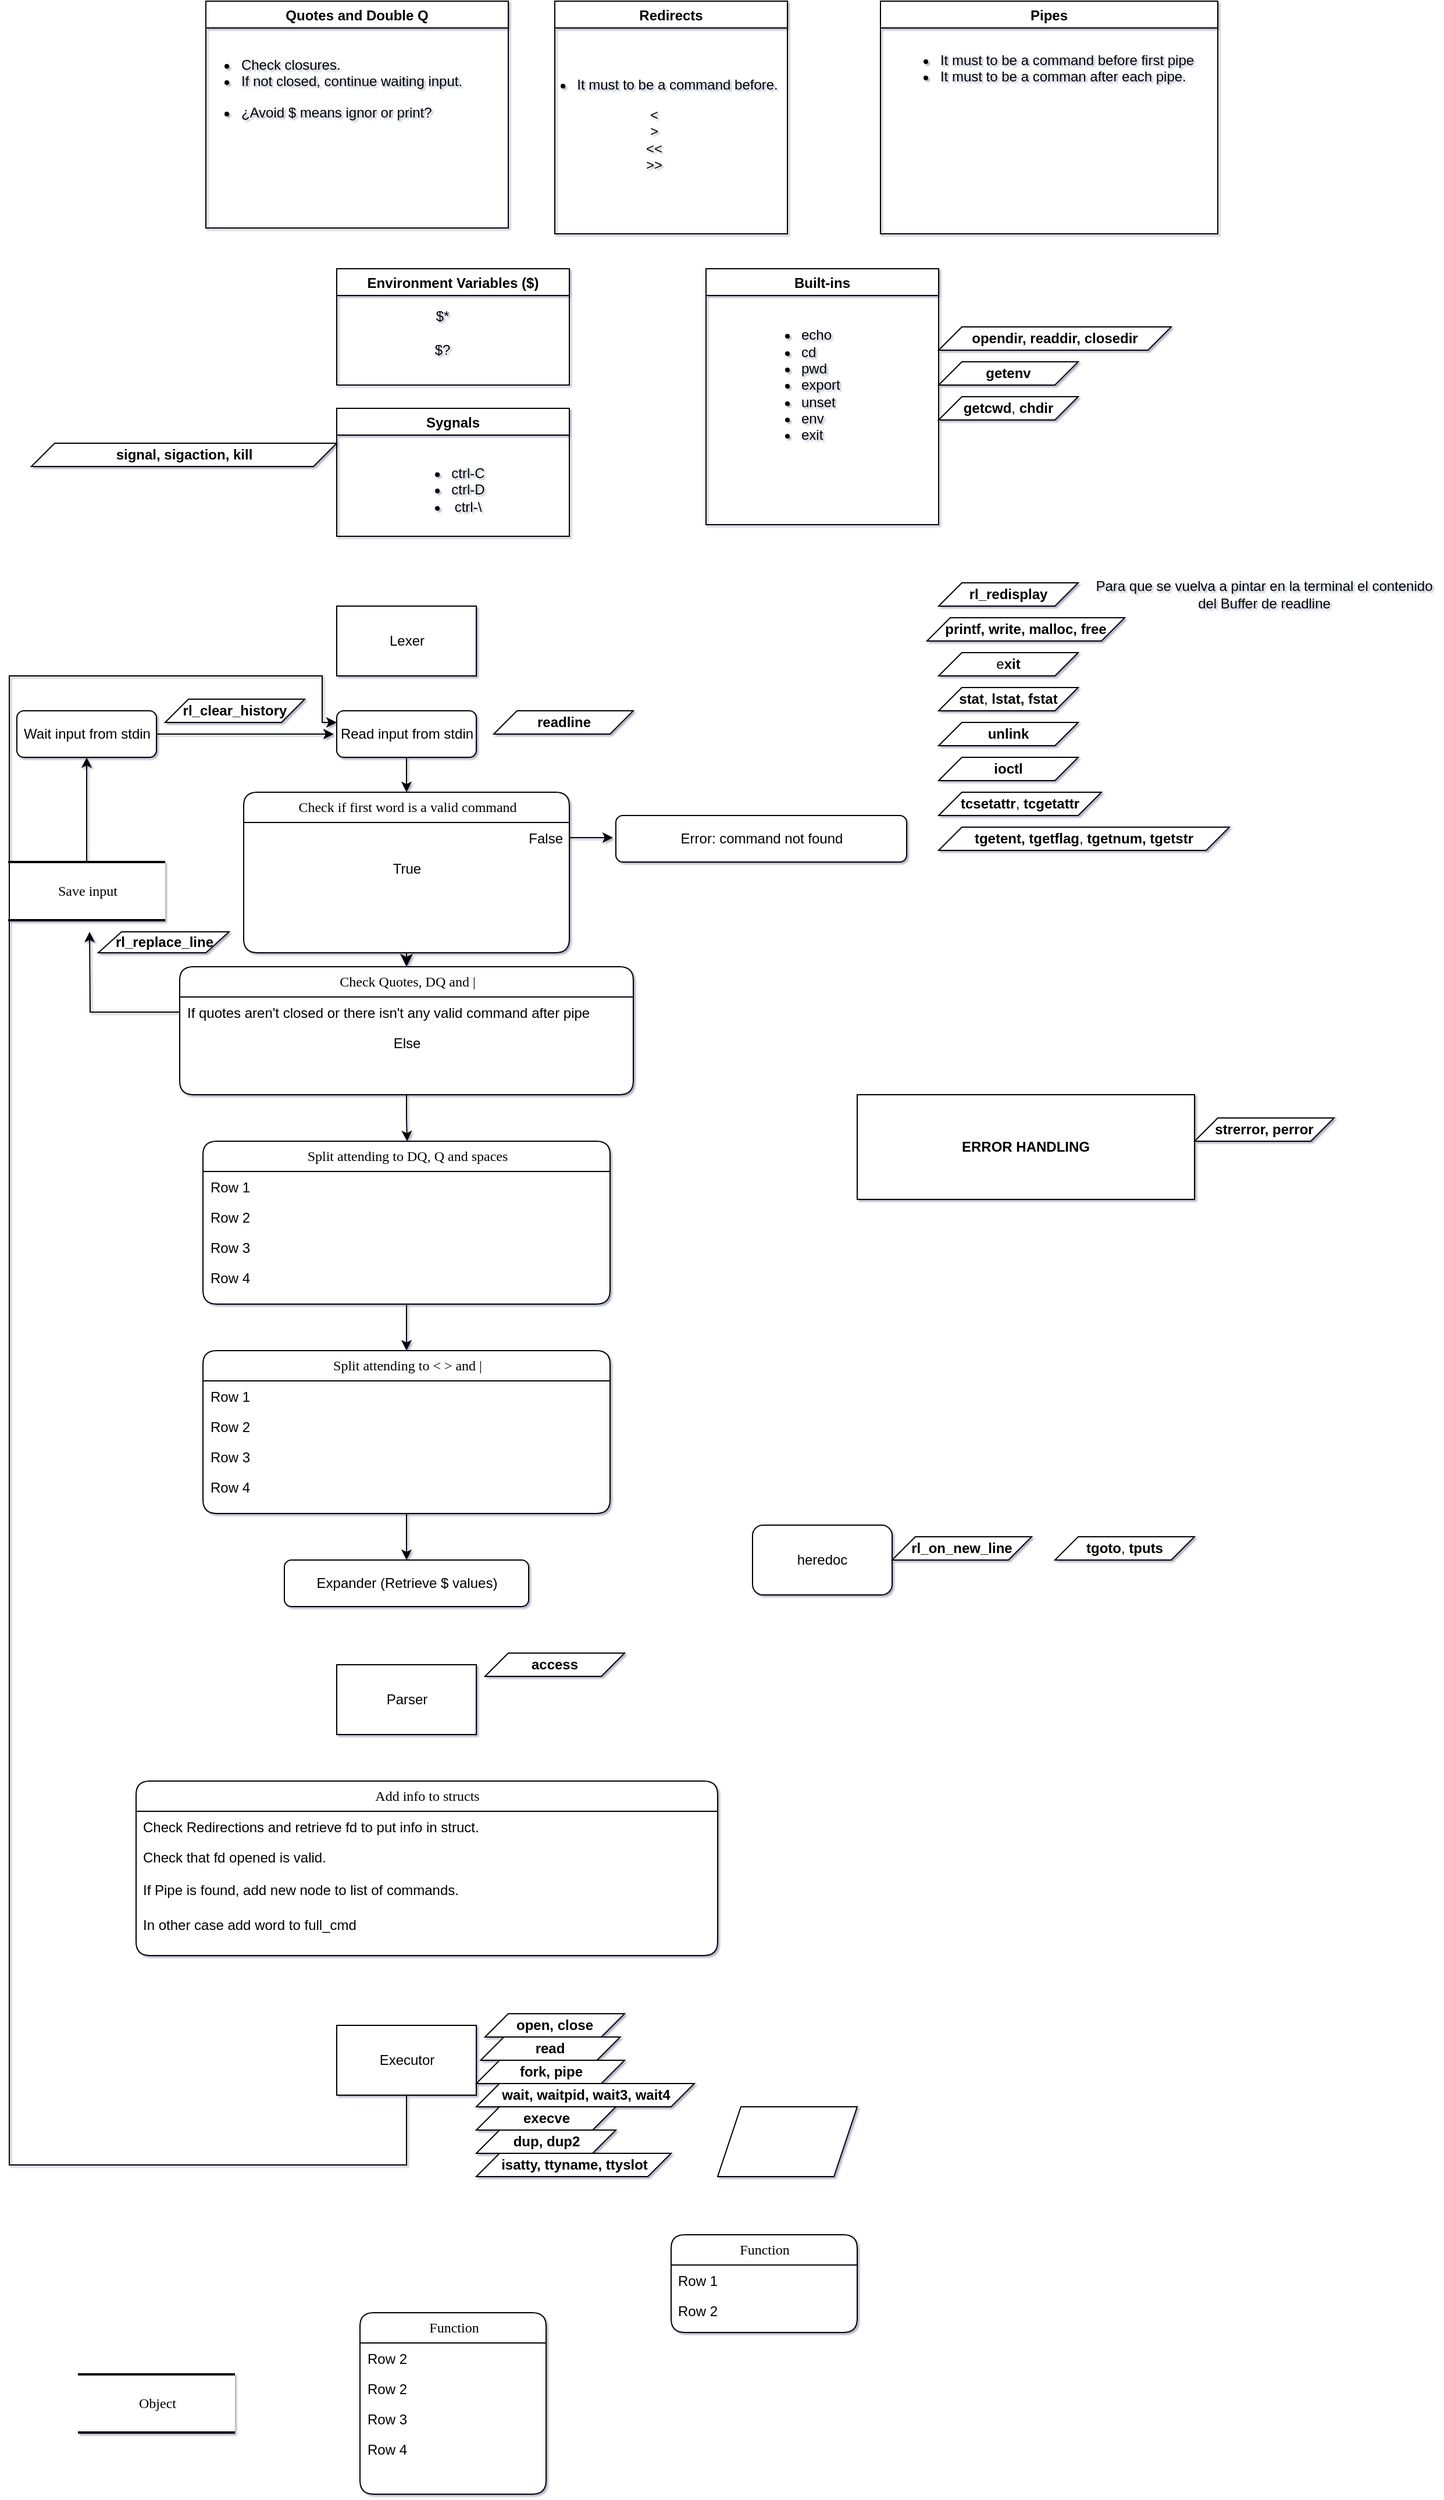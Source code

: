 <mxfile version="22.1.21" type="github">
  <diagram name="Page-1" id="5d7acffa-a066-3a61-03fe-96351882024d">
    <mxGraphModel dx="2150" dy="1416" grid="1" gridSize="10" guides="1" tooltips="1" connect="1" arrows="1" fold="1" page="1" pageScale="1" pageWidth="1100" pageHeight="850" background="none" math="0" shadow="1">
      <root>
        <mxCell id="0" />
        <mxCell id="1" parent="0" />
        <mxCell id="3XVryducqYzDSN-yYhmy-24" style="edgeStyle=orthogonalEdgeStyle;rounded=0;orthogonalLoop=1;jettySize=auto;html=1;labelBackgroundColor=none;fontColor=default;" parent="1" source="2debaab0fafb2da2-10" target="3XVryducqYzDSN-yYhmy-23" edge="1">
          <mxGeometry relative="1" as="geometry" />
        </mxCell>
        <mxCell id="2debaab0fafb2da2-10" value="Save input" style="html=1;rounded=0;shadow=0;comic=0;labelBackgroundColor=none;strokeWidth=2;fontFamily=Verdana;fontSize=12;align=center;shape=mxgraph.ios7ui.horLines;" parent="1" vertex="1">
          <mxGeometry x="-110" y="100" width="135" height="50" as="geometry" />
        </mxCell>
        <mxCell id="21ea969265ad0168-6" value="Check if first word is a valid command" style="swimlane;html=1;fontStyle=0;childLayout=stackLayout;horizontal=1;startSize=26;horizontalStack=0;resizeParent=1;resizeLast=0;collapsible=1;marginBottom=0;swimlaneFillColor=#ffffff;align=center;rounded=1;shadow=0;comic=0;labelBackgroundColor=none;strokeWidth=1;fontFamily=Verdana;fontSize=12;" parent="1" vertex="1">
          <mxGeometry x="92.5" y="40" width="280" height="138" as="geometry" />
        </mxCell>
        <mxCell id="3XVryducqYzDSN-yYhmy-17" style="edgeStyle=orthogonalEdgeStyle;rounded=0;orthogonalLoop=1;jettySize=auto;html=1;labelBackgroundColor=none;fontColor=default;" parent="21ea969265ad0168-6" source="21ea969265ad0168-7" edge="1">
          <mxGeometry relative="1" as="geometry">
            <mxPoint x="317.5" y="39" as="targetPoint" />
          </mxGeometry>
        </mxCell>
        <mxCell id="21ea969265ad0168-7" value="&lt;div align=&quot;right&quot;&gt;False&lt;/div&gt;" style="text;html=1;strokeColor=none;fillColor=none;spacingLeft=4;spacingRight=4;whiteSpace=wrap;overflow=hidden;rotatable=0;points=[[0,0.5],[1,0.5]];portConstraint=eastwest;align=right;labelBackgroundColor=none;" parent="21ea969265ad0168-6" vertex="1">
          <mxGeometry y="26" width="280" height="26" as="geometry" />
        </mxCell>
        <mxCell id="21ea969265ad0168-9" value="&lt;div align=&quot;center&quot;&gt;True&lt;/div&gt;" style="text;html=1;strokeColor=none;fillColor=none;spacingLeft=4;spacingRight=4;whiteSpace=wrap;overflow=hidden;rotatable=0;points=[[0,0.5],[1,0.5]];portConstraint=eastwest;align=center;labelBackgroundColor=none;" parent="21ea969265ad0168-6" vertex="1">
          <mxGeometry y="52" width="280" height="26" as="geometry" />
        </mxCell>
        <mxCell id="21ea969265ad0168-10" value="Function" style="swimlane;html=1;fontStyle=0;childLayout=stackLayout;horizontal=1;startSize=26;horizontalStack=0;resizeParent=1;resizeLast=0;collapsible=1;marginBottom=0;swimlaneFillColor=#ffffff;align=center;rounded=1;shadow=0;comic=0;labelBackgroundColor=none;strokeWidth=1;fontFamily=Verdana;fontSize=12;" parent="1" vertex="1">
          <mxGeometry x="192.5" y="1347" width="160" height="156" as="geometry" />
        </mxCell>
        <mxCell id="21ea969265ad0168-12" value="Row 2" style="text;html=1;strokeColor=none;fillColor=none;spacingLeft=4;spacingRight=4;whiteSpace=wrap;overflow=hidden;rotatable=0;points=[[0,0.5],[1,0.5]];portConstraint=eastwest;labelBackgroundColor=none;" parent="21ea969265ad0168-10" vertex="1">
          <mxGeometry y="26" width="160" height="26" as="geometry" />
        </mxCell>
        <mxCell id="21ea969265ad0168-8" value="Row 2" style="text;html=1;strokeColor=none;fillColor=none;spacingLeft=4;spacingRight=4;whiteSpace=wrap;overflow=hidden;rotatable=0;points=[[0,0.5],[1,0.5]];portConstraint=eastwest;labelBackgroundColor=none;" parent="21ea969265ad0168-10" vertex="1">
          <mxGeometry y="52" width="160" height="26" as="geometry" />
        </mxCell>
        <mxCell id="21ea969265ad0168-52" value="Row 3" style="text;html=1;strokeColor=none;fillColor=none;spacingLeft=4;spacingRight=4;whiteSpace=wrap;overflow=hidden;rotatable=0;points=[[0,0.5],[1,0.5]];portConstraint=eastwest;labelBackgroundColor=none;" parent="21ea969265ad0168-10" vertex="1">
          <mxGeometry y="78" width="160" height="26" as="geometry" />
        </mxCell>
        <mxCell id="21ea969265ad0168-13" value="Row 4" style="text;html=1;strokeColor=none;fillColor=none;spacingLeft=4;spacingRight=4;whiteSpace=wrap;overflow=hidden;rotatable=0;points=[[0,0.5],[1,0.5]];portConstraint=eastwest;labelBackgroundColor=none;" parent="21ea969265ad0168-10" vertex="1">
          <mxGeometry y="104" width="160" height="26" as="geometry" />
        </mxCell>
        <mxCell id="3XVryducqYzDSN-yYhmy-29" style="edgeStyle=orthogonalEdgeStyle;rounded=0;orthogonalLoop=1;jettySize=auto;html=1;exitX=0.5;exitY=1;exitDx=0;exitDy=0;labelBackgroundColor=none;fontColor=default;" parent="1" source="21ea969265ad0168-14" edge="1">
          <mxGeometry relative="1" as="geometry">
            <mxPoint x="233" y="340" as="targetPoint" />
            <Array as="points">
              <mxPoint x="233" y="320" />
              <mxPoint x="233" y="320" />
            </Array>
          </mxGeometry>
        </mxCell>
        <mxCell id="21ea969265ad0168-14" value="Check Quotes, DQ and |" style="swimlane;html=1;fontStyle=0;childLayout=stackLayout;horizontal=1;startSize=26;horizontalStack=0;resizeParent=1;resizeLast=0;collapsible=1;marginBottom=0;swimlaneFillColor=#ffffff;align=center;rounded=1;shadow=0;comic=0;labelBackgroundColor=none;strokeWidth=1;fontFamily=Verdana;fontSize=12;" parent="1" vertex="1">
          <mxGeometry x="37.5" y="190" width="390" height="110" as="geometry" />
        </mxCell>
        <mxCell id="21ea969265ad0168-15" value="If quotes aren&#39;t closed or there isn&#39;t any valid command after pipe" style="text;html=1;strokeColor=none;fillColor=none;spacingLeft=4;spacingRight=4;whiteSpace=wrap;overflow=hidden;rotatable=0;points=[[0,0.5],[1,0.5]];portConstraint=eastwest;labelBackgroundColor=none;" parent="21ea969265ad0168-14" vertex="1">
          <mxGeometry y="26" width="390" height="26" as="geometry" />
        </mxCell>
        <mxCell id="21ea969265ad0168-17" value="Else" style="text;html=1;strokeColor=none;fillColor=none;spacingLeft=4;spacingRight=4;whiteSpace=wrap;overflow=hidden;rotatable=0;points=[[0,0.5],[1,0.5]];portConstraint=eastwest;align=center;labelBackgroundColor=none;" parent="21ea969265ad0168-14" vertex="1">
          <mxGeometry y="52" width="390" height="26" as="geometry" />
        </mxCell>
        <mxCell id="aaiDAb_gaF5hAQlq2L2B-3" style="edgeStyle=orthogonalEdgeStyle;rounded=0;orthogonalLoop=1;jettySize=auto;html=1;exitX=0.5;exitY=1;exitDx=0;exitDy=0;entryX=0.5;entryY=0;entryDx=0;entryDy=0;labelBackgroundColor=none;fontColor=default;" parent="1" source="21ea969265ad0168-18" target="3XVryducqYzDSN-yYhmy-39" edge="1">
          <mxGeometry relative="1" as="geometry" />
        </mxCell>
        <mxCell id="21ea969265ad0168-18" value="Split attending to &amp;lt; &amp;gt; and |" style="swimlane;html=1;fontStyle=0;childLayout=stackLayout;horizontal=1;startSize=26;horizontalStack=0;resizeParent=1;resizeLast=0;collapsible=1;marginBottom=0;swimlaneFillColor=#ffffff;align=center;rounded=1;shadow=0;comic=0;labelBackgroundColor=none;strokeWidth=1;fontFamily=Verdana;fontSize=12;" parent="1" vertex="1">
          <mxGeometry x="57.5" y="520" width="350" height="140" as="geometry" />
        </mxCell>
        <mxCell id="21ea969265ad0168-19" value="Row 1" style="text;html=1;strokeColor=none;fillColor=none;spacingLeft=4;spacingRight=4;whiteSpace=wrap;overflow=hidden;rotatable=0;points=[[0,0.5],[1,0.5]];portConstraint=eastwest;labelBackgroundColor=none;" parent="21ea969265ad0168-18" vertex="1">
          <mxGeometry y="26" width="350" height="26" as="geometry" />
        </mxCell>
        <mxCell id="21ea969265ad0168-20" value="Row 2" style="text;html=1;strokeColor=none;fillColor=none;spacingLeft=4;spacingRight=4;whiteSpace=wrap;overflow=hidden;rotatable=0;points=[[0,0.5],[1,0.5]];portConstraint=eastwest;labelBackgroundColor=none;" parent="21ea969265ad0168-18" vertex="1">
          <mxGeometry y="52" width="350" height="26" as="geometry" />
        </mxCell>
        <mxCell id="21ea969265ad0168-51" value="Row 3" style="text;html=1;strokeColor=none;fillColor=none;spacingLeft=4;spacingRight=4;whiteSpace=wrap;overflow=hidden;rotatable=0;points=[[0,0.5],[1,0.5]];portConstraint=eastwest;labelBackgroundColor=none;" parent="21ea969265ad0168-18" vertex="1">
          <mxGeometry y="78" width="350" height="26" as="geometry" />
        </mxCell>
        <mxCell id="21ea969265ad0168-21" value="Row 4" style="text;html=1;strokeColor=none;fillColor=none;spacingLeft=4;spacingRight=4;whiteSpace=wrap;overflow=hidden;rotatable=0;points=[[0,0.5],[1,0.5]];portConstraint=eastwest;labelBackgroundColor=none;" parent="21ea969265ad0168-18" vertex="1">
          <mxGeometry y="104" width="350" height="26" as="geometry" />
        </mxCell>
        <mxCell id="21ea969265ad0168-22" value="Function" style="swimlane;html=1;fontStyle=0;childLayout=stackLayout;horizontal=1;startSize=26;horizontalStack=0;resizeParent=1;resizeLast=0;collapsible=1;marginBottom=0;swimlaneFillColor=#ffffff;align=center;rounded=1;shadow=0;comic=0;labelBackgroundColor=none;strokeWidth=1;fontFamily=Verdana;fontSize=12;" parent="1" vertex="1">
          <mxGeometry x="460" y="1280" width="160" height="84" as="geometry" />
        </mxCell>
        <mxCell id="21ea969265ad0168-23" value="Row 1" style="text;html=1;strokeColor=none;fillColor=none;spacingLeft=4;spacingRight=4;whiteSpace=wrap;overflow=hidden;rotatable=0;points=[[0,0.5],[1,0.5]];portConstraint=eastwest;labelBackgroundColor=none;" parent="21ea969265ad0168-22" vertex="1">
          <mxGeometry y="26" width="160" height="26" as="geometry" />
        </mxCell>
        <mxCell id="21ea969265ad0168-24" value="Row 2" style="text;html=1;strokeColor=none;fillColor=none;spacingLeft=4;spacingRight=4;whiteSpace=wrap;overflow=hidden;rotatable=0;points=[[0,0.5],[1,0.5]];portConstraint=eastwest;labelBackgroundColor=none;" parent="21ea969265ad0168-22" vertex="1">
          <mxGeometry y="52" width="160" height="26" as="geometry" />
        </mxCell>
        <mxCell id="21ea969265ad0168-26" value="Add info to structs" style="swimlane;html=1;fontStyle=0;childLayout=stackLayout;horizontal=1;startSize=26;horizontalStack=0;resizeParent=1;resizeLast=0;collapsible=1;marginBottom=0;swimlaneFillColor=#ffffff;align=center;rounded=1;shadow=0;comic=0;labelBackgroundColor=none;strokeWidth=1;fontFamily=Verdana;fontSize=12;" parent="1" vertex="1">
          <mxGeometry y="890" width="500" height="150" as="geometry" />
        </mxCell>
        <mxCell id="21ea969265ad0168-27" value="Check Redirections and retrieve fd to put info in struct." style="text;html=1;strokeColor=none;fillColor=none;spacingLeft=4;spacingRight=4;whiteSpace=wrap;overflow=hidden;rotatable=0;points=[[0,0.5],[1,0.5]];portConstraint=eastwest;labelBackgroundColor=none;" parent="21ea969265ad0168-26" vertex="1">
          <mxGeometry y="26" width="500" height="26" as="geometry" />
        </mxCell>
        <mxCell id="21ea969265ad0168-28" value="Check that fd opened is valid." style="text;html=1;strokeColor=none;fillColor=none;spacingLeft=4;spacingRight=4;whiteSpace=wrap;overflow=hidden;rotatable=0;points=[[0,0.5],[1,0.5]];portConstraint=eastwest;labelBackgroundColor=none;" parent="21ea969265ad0168-26" vertex="1">
          <mxGeometry y="52" width="500" height="28" as="geometry" />
        </mxCell>
        <mxCell id="21ea969265ad0168-29" value="If Pipe is found, add new node to list of commands." style="text;html=1;strokeColor=none;fillColor=none;spacingLeft=4;spacingRight=4;whiteSpace=wrap;overflow=hidden;rotatable=0;points=[[0,0.5],[1,0.5]];portConstraint=eastwest;labelBackgroundColor=none;" parent="21ea969265ad0168-26" vertex="1">
          <mxGeometry y="80" width="500" height="30" as="geometry" />
        </mxCell>
        <mxCell id="21ea969265ad0168-11" value="In other case add word to full_cmd" style="text;html=1;strokeColor=none;fillColor=none;spacingLeft=4;spacingRight=4;whiteSpace=wrap;overflow=hidden;rotatable=0;points=[[0,0.5],[1,0.5]];portConstraint=eastwest;labelBackgroundColor=none;" parent="21ea969265ad0168-26" vertex="1">
          <mxGeometry y="110" width="500" height="26" as="geometry" />
        </mxCell>
        <mxCell id="21ea969265ad0168-30" value="Object" style="html=1;rounded=0;shadow=0;comic=0;labelBackgroundColor=none;strokeWidth=2;fontFamily=Verdana;fontSize=12;align=center;shape=mxgraph.ios7ui.horLines;" parent="1" vertex="1">
          <mxGeometry x="-50" y="1400" width="135" height="50" as="geometry" />
        </mxCell>
        <mxCell id="21ea969265ad0168-36" style="edgeStyle=orthogonalEdgeStyle;html=1;labelBackgroundColor=none;startFill=0;startSize=8;endFill=1;endSize=8;fontFamily=Verdana;fontSize=12;fontColor=default;" parent="1" source="21ea969265ad0168-6" target="21ea969265ad0168-14" edge="1">
          <mxGeometry relative="1" as="geometry" />
        </mxCell>
        <mxCell id="3XVryducqYzDSN-yYhmy-1" value="Quotes and Double Q" style="swimlane;labelBackgroundColor=none;" parent="1" vertex="1">
          <mxGeometry x="60" y="-640" width="260" height="195" as="geometry">
            <mxRectangle x="60" y="-520" width="160" height="30" as="alternateBounds" />
          </mxGeometry>
        </mxCell>
        <mxCell id="3XVryducqYzDSN-yYhmy-7" value="&lt;ul style=&quot;&quot;&gt;&lt;li&gt;&lt;div align=&quot;left&quot;&gt;Check closures.&lt;/div&gt;&lt;/li&gt;&lt;li&gt;If not closed, continue waiting input.&lt;br&gt;&lt;/li&gt;&lt;/ul&gt;&lt;div align=&quot;left&quot;&gt;&lt;ul&gt;&lt;li&gt;¿Avoid $ means ignor or print?&lt;/li&gt;&lt;/ul&gt;&lt;/div&gt;" style="text;html=1;align=center;verticalAlign=middle;resizable=0;points=[];autosize=1;strokeColor=none;fillColor=none;labelBackgroundColor=none;" parent="3XVryducqYzDSN-yYhmy-1" vertex="1">
          <mxGeometry x="-20" y="30" width="250" height="90" as="geometry" />
        </mxCell>
        <mxCell id="3XVryducqYzDSN-yYhmy-2" value="Redirects" style="swimlane;labelBackgroundColor=none;" parent="1" vertex="1">
          <mxGeometry x="360" y="-640" width="200" height="200" as="geometry" />
        </mxCell>
        <mxCell id="3XVryducqYzDSN-yYhmy-10" value="&lt;ul&gt;&lt;li&gt;It must to be a command before.&lt;/li&gt;&lt;/ul&gt;&lt;div&gt;&amp;lt;&lt;/div&gt;&lt;div&gt;&amp;gt;&lt;/div&gt;&lt;div&gt;&amp;lt;&amp;lt;&lt;/div&gt;&lt;div&gt;&amp;gt;&amp;gt;&lt;br&gt;&lt;/div&gt;" style="text;html=1;align=center;verticalAlign=middle;resizable=0;points=[];autosize=1;strokeColor=none;fillColor=none;labelBackgroundColor=none;" parent="3XVryducqYzDSN-yYhmy-2" vertex="1">
          <mxGeometry x="-30" y="45" width="230" height="110" as="geometry" />
        </mxCell>
        <mxCell id="3XVryducqYzDSN-yYhmy-3" value="Built-ins" style="swimlane;labelBackgroundColor=none;" parent="1" vertex="1">
          <mxGeometry x="490" y="-410" width="200" height="220" as="geometry" />
        </mxCell>
        <mxCell id="3XVryducqYzDSN-yYhmy-27" value="&lt;div align=&quot;left&quot;&gt;&lt;ul&gt;&lt;li&gt;echo&lt;/li&gt;&lt;li&gt;cd&lt;/li&gt;&lt;li&gt;pwd&lt;/li&gt;&lt;li&gt;&lt;div&gt;export&lt;/div&gt;&lt;/li&gt;&lt;li&gt;unset&lt;/li&gt;&lt;li&gt;env&lt;/li&gt;&lt;li&gt;exit&lt;br&gt;&lt;/li&gt;&lt;/ul&gt;&lt;/div&gt;" style="text;html=1;align=left;verticalAlign=middle;resizable=0;points=[];autosize=1;strokeColor=none;fillColor=none;labelBackgroundColor=none;" parent="3XVryducqYzDSN-yYhmy-3" vertex="1">
          <mxGeometry x="40" y="30" width="100" height="140" as="geometry" />
        </mxCell>
        <mxCell id="3XVryducqYzDSN-yYhmy-4" value="Environment Variables ($)" style="swimlane;labelBackgroundColor=none;" parent="1" vertex="1">
          <mxGeometry x="172.5" y="-410" width="200" height="100" as="geometry" />
        </mxCell>
        <mxCell id="3XVryducqYzDSN-yYhmy-28" value="&lt;div&gt;$*&lt;/div&gt;&lt;div&gt;&lt;br&gt;&lt;/div&gt;&lt;div&gt;$?&lt;br&gt;&lt;/div&gt;" style="text;html=1;align=center;verticalAlign=middle;resizable=0;points=[];autosize=1;strokeColor=none;fillColor=none;labelBackgroundColor=none;" parent="3XVryducqYzDSN-yYhmy-4" vertex="1">
          <mxGeometry x="70" y="25" width="40" height="60" as="geometry" />
        </mxCell>
        <mxCell id="3XVryducqYzDSN-yYhmy-5" value="Sygnals" style="swimlane;labelBackgroundColor=none;" parent="1" vertex="1">
          <mxGeometry x="172.5" y="-290" width="200" height="110" as="geometry" />
        </mxCell>
        <mxCell id="3XVryducqYzDSN-yYhmy-26" value="&lt;ul&gt;&lt;li&gt;ctrl-C&lt;/li&gt;&lt;li&gt;ctrl-D&lt;/li&gt;&lt;li&gt;ctrl-\&lt;/li&gt;&lt;/ul&gt;" style="text;html=1;align=center;verticalAlign=middle;resizable=0;points=[];autosize=1;strokeColor=none;fillColor=none;labelBackgroundColor=none;" parent="3XVryducqYzDSN-yYhmy-5" vertex="1">
          <mxGeometry x="47.5" y="30" width="90" height="80" as="geometry" />
        </mxCell>
        <mxCell id="3XVryducqYzDSN-yYhmy-6" value="Pipes" style="swimlane;labelBackgroundColor=none;" parent="1" vertex="1">
          <mxGeometry x="640" y="-640" width="290" height="200" as="geometry" />
        </mxCell>
        <mxCell id="3XVryducqYzDSN-yYhmy-12" value="&lt;ul&gt;&lt;li&gt;It must to be a command before first pipe&lt;br&gt;&lt;/li&gt;&lt;li&gt;&lt;div align=&quot;left&quot;&gt;It must to be a comman after each pipe.&lt;br&gt;&lt;/div&gt;&lt;div align=&quot;left&quot;&gt;&lt;br&gt;&lt;/div&gt;&lt;/li&gt;&lt;/ul&gt;" style="text;html=1;align=center;verticalAlign=middle;resizable=0;points=[];autosize=1;strokeColor=none;fillColor=none;labelBackgroundColor=none;" parent="3XVryducqYzDSN-yYhmy-6" vertex="1">
          <mxGeometry y="25" width="280" height="80" as="geometry" />
        </mxCell>
        <mxCell id="3XVryducqYzDSN-yYhmy-14" value="Lexer" style="rounded=0;whiteSpace=wrap;html=1;labelBackgroundColor=none;" parent="1" vertex="1">
          <mxGeometry x="172.5" y="-120" width="120" height="60" as="geometry" />
        </mxCell>
        <mxCell id="3XVryducqYzDSN-yYhmy-16" style="edgeStyle=orthogonalEdgeStyle;rounded=0;orthogonalLoop=1;jettySize=auto;html=1;labelBackgroundColor=none;fontColor=default;" parent="1" source="3XVryducqYzDSN-yYhmy-15" edge="1">
          <mxGeometry relative="1" as="geometry">
            <mxPoint x="232.5" y="40" as="targetPoint" />
          </mxGeometry>
        </mxCell>
        <mxCell id="3XVryducqYzDSN-yYhmy-15" value="Read input from stdin" style="rounded=1;whiteSpace=wrap;html=1;labelBackgroundColor=none;" parent="1" vertex="1">
          <mxGeometry x="172.5" y="-30" width="120" height="40" as="geometry" />
        </mxCell>
        <mxCell id="3XVryducqYzDSN-yYhmy-18" value="Error: command not found" style="rounded=1;whiteSpace=wrap;html=1;labelBackgroundColor=none;" parent="1" vertex="1">
          <mxGeometry x="412.5" y="60" width="250" height="40" as="geometry" />
        </mxCell>
        <mxCell id="3XVryducqYzDSN-yYhmy-19" style="edgeStyle=orthogonalEdgeStyle;rounded=0;orthogonalLoop=1;jettySize=auto;html=1;labelBackgroundColor=none;fontColor=default;" parent="1" source="21ea969265ad0168-15" edge="1">
          <mxGeometry relative="1" as="geometry">
            <mxPoint x="-40" y="160" as="targetPoint" />
          </mxGeometry>
        </mxCell>
        <mxCell id="3XVryducqYzDSN-yYhmy-25" style="edgeStyle=orthogonalEdgeStyle;rounded=0;orthogonalLoop=1;jettySize=auto;html=1;labelBackgroundColor=none;fontColor=default;" parent="1" source="3XVryducqYzDSN-yYhmy-23" edge="1">
          <mxGeometry relative="1" as="geometry">
            <mxPoint x="170" y="-10" as="targetPoint" />
          </mxGeometry>
        </mxCell>
        <mxCell id="3XVryducqYzDSN-yYhmy-23" value="Wait input from stdin" style="rounded=1;whiteSpace=wrap;html=1;labelBackgroundColor=none;" parent="1" vertex="1">
          <mxGeometry x="-102.5" y="-30" width="120" height="40" as="geometry" />
        </mxCell>
        <mxCell id="aaiDAb_gaF5hAQlq2L2B-2" style="edgeStyle=orthogonalEdgeStyle;rounded=0;orthogonalLoop=1;jettySize=auto;html=1;exitX=0.5;exitY=1;exitDx=0;exitDy=0;entryX=0.5;entryY=0;entryDx=0;entryDy=0;labelBackgroundColor=none;fontColor=default;" parent="1" source="3XVryducqYzDSN-yYhmy-30" target="21ea969265ad0168-18" edge="1">
          <mxGeometry relative="1" as="geometry" />
        </mxCell>
        <mxCell id="3XVryducqYzDSN-yYhmy-30" value="&lt;div&gt;Split attending to DQ, Q and spaces&lt;br&gt;&lt;/div&gt;" style="swimlane;html=1;fontStyle=0;childLayout=stackLayout;horizontal=1;startSize=26;horizontalStack=0;resizeParent=1;resizeLast=0;collapsible=1;marginBottom=0;swimlaneFillColor=#ffffff;align=center;rounded=1;shadow=0;comic=0;labelBackgroundColor=none;strokeWidth=1;fontFamily=Verdana;fontSize=12;" parent="1" vertex="1">
          <mxGeometry x="57.5" y="340" width="350" height="140" as="geometry" />
        </mxCell>
        <mxCell id="3XVryducqYzDSN-yYhmy-31" value="Row 1" style="text;html=1;strokeColor=none;fillColor=none;spacingLeft=4;spacingRight=4;whiteSpace=wrap;overflow=hidden;rotatable=0;points=[[0,0.5],[1,0.5]];portConstraint=eastwest;labelBackgroundColor=none;" parent="3XVryducqYzDSN-yYhmy-30" vertex="1">
          <mxGeometry y="26" width="350" height="26" as="geometry" />
        </mxCell>
        <mxCell id="3XVryducqYzDSN-yYhmy-32" value="Row 2" style="text;html=1;strokeColor=none;fillColor=none;spacingLeft=4;spacingRight=4;whiteSpace=wrap;overflow=hidden;rotatable=0;points=[[0,0.5],[1,0.5]];portConstraint=eastwest;labelBackgroundColor=none;" parent="3XVryducqYzDSN-yYhmy-30" vertex="1">
          <mxGeometry y="52" width="350" height="26" as="geometry" />
        </mxCell>
        <mxCell id="3XVryducqYzDSN-yYhmy-33" value="Row 3" style="text;html=1;strokeColor=none;fillColor=none;spacingLeft=4;spacingRight=4;whiteSpace=wrap;overflow=hidden;rotatable=0;points=[[0,0.5],[1,0.5]];portConstraint=eastwest;labelBackgroundColor=none;" parent="3XVryducqYzDSN-yYhmy-30" vertex="1">
          <mxGeometry y="78" width="350" height="26" as="geometry" />
        </mxCell>
        <mxCell id="3XVryducqYzDSN-yYhmy-34" value="Row 4" style="text;html=1;strokeColor=none;fillColor=none;spacingLeft=4;spacingRight=4;whiteSpace=wrap;overflow=hidden;rotatable=0;points=[[0,0.5],[1,0.5]];portConstraint=eastwest;labelBackgroundColor=none;" parent="3XVryducqYzDSN-yYhmy-30" vertex="1">
          <mxGeometry y="104" width="350" height="26" as="geometry" />
        </mxCell>
        <mxCell id="3XVryducqYzDSN-yYhmy-39" value="Expander (Retrieve $ values)" style="rounded=1;whiteSpace=wrap;html=1;labelBackgroundColor=none;" parent="1" vertex="1">
          <mxGeometry x="127.5" y="700" width="210" height="40" as="geometry" />
        </mxCell>
        <mxCell id="3XVryducqYzDSN-yYhmy-43" value="Parser" style="rounded=0;whiteSpace=wrap;html=1;labelBackgroundColor=none;" parent="1" vertex="1">
          <mxGeometry x="172.5" y="790" width="120" height="60" as="geometry" />
        </mxCell>
        <mxCell id="6tnmGf-YkXpg5efzmxBK-2" style="edgeStyle=orthogonalEdgeStyle;rounded=0;orthogonalLoop=1;jettySize=auto;html=1;exitX=0.5;exitY=1;exitDx=0;exitDy=0;entryX=0;entryY=0.25;entryDx=0;entryDy=0;labelBackgroundColor=none;fontColor=default;" edge="1" parent="1" source="3XVryducqYzDSN-yYhmy-44" target="3XVryducqYzDSN-yYhmy-15">
          <mxGeometry relative="1" as="geometry">
            <mxPoint x="160" y="-20" as="targetPoint" />
            <Array as="points">
              <mxPoint x="233" y="1220" />
              <mxPoint x="-109" y="1220" />
              <mxPoint x="-109" y="-60" />
              <mxPoint x="160" y="-60" />
              <mxPoint x="160" y="-20" />
            </Array>
          </mxGeometry>
        </mxCell>
        <mxCell id="3XVryducqYzDSN-yYhmy-44" value="&lt;div&gt;Executor&lt;/div&gt;" style="rounded=0;whiteSpace=wrap;html=1;labelBackgroundColor=none;" parent="1" vertex="1">
          <mxGeometry x="172.5" y="1100" width="120" height="60" as="geometry" />
        </mxCell>
        <mxCell id="6tnmGf-YkXpg5efzmxBK-1" value="&lt;b&gt;readline&lt;/b&gt;" style="shape=parallelogram;perimeter=parallelogramPerimeter;whiteSpace=wrap;html=1;fixedSize=1;labelBackgroundColor=none;" vertex="1" parent="1">
          <mxGeometry x="307.5" y="-30" width="120" height="20" as="geometry" />
        </mxCell>
        <mxCell id="6tnmGf-YkXpg5efzmxBK-4" value="&lt;b&gt;rl_clear_history&lt;/b&gt;" style="shape=parallelogram;perimeter=parallelogramPerimeter;whiteSpace=wrap;html=1;fixedSize=1;labelBackgroundColor=none;" vertex="1" parent="1">
          <mxGeometry x="25" y="-40" width="120" height="20" as="geometry" />
        </mxCell>
        <mxCell id="6tnmGf-YkXpg5efzmxBK-5" value="heredoc" style="rounded=1;whiteSpace=wrap;html=1;labelBackgroundColor=none;" vertex="1" parent="1">
          <mxGeometry x="530" y="670" width="120" height="60" as="geometry" />
        </mxCell>
        <mxCell id="6tnmGf-YkXpg5efzmxBK-6" value="&lt;b&gt; rl_on_new_line&lt;/b&gt;" style="shape=parallelogram;perimeter=parallelogramPerimeter;whiteSpace=wrap;html=1;fixedSize=1;labelBackgroundColor=none;" vertex="1" parent="1">
          <mxGeometry x="650" y="680" width="120" height="20" as="geometry" />
        </mxCell>
        <mxCell id="6tnmGf-YkXpg5efzmxBK-7" value="&lt;b&gt;rl_replace_line&lt;/b&gt;" style="shape=parallelogram;perimeter=parallelogramPerimeter;whiteSpace=wrap;html=1;fixedSize=1;labelBackgroundColor=none;" vertex="1" parent="1">
          <mxGeometry x="-32.5" y="160" width="112.5" height="18" as="geometry" />
        </mxCell>
        <mxCell id="6tnmGf-YkXpg5efzmxBK-8" value="&lt;b&gt;rl_redisplay&lt;/b&gt;" style="shape=parallelogram;perimeter=parallelogramPerimeter;whiteSpace=wrap;html=1;fixedSize=1;labelBackgroundColor=none;" vertex="1" parent="1">
          <mxGeometry x="690" y="-140" width="120" height="20" as="geometry" />
        </mxCell>
        <mxCell id="6tnmGf-YkXpg5efzmxBK-9" value="Para que se vuelva a pintar en la terminal el contenido del Buffer de readline" style="text;html=1;strokeColor=none;fillColor=none;align=center;verticalAlign=middle;whiteSpace=wrap;rounded=0;labelBackgroundColor=none;" vertex="1" parent="1">
          <mxGeometry x="820" y="-145" width="300" height="30" as="geometry" />
        </mxCell>
        <mxCell id="6tnmGf-YkXpg5efzmxBK-10" value="&lt;b&gt;access&lt;/b&gt;" style="shape=parallelogram;perimeter=parallelogramPerimeter;whiteSpace=wrap;html=1;fixedSize=1;labelBackgroundColor=none;" vertex="1" parent="1">
          <mxGeometry x="300" y="780" width="120" height="20" as="geometry" />
        </mxCell>
        <mxCell id="6tnmGf-YkXpg5efzmxBK-11" value="&lt;b&gt;open, close&lt;br&gt;&lt;/b&gt;" style="shape=parallelogram;perimeter=parallelogramPerimeter;whiteSpace=wrap;html=1;fixedSize=1;labelBackgroundColor=none;" vertex="1" parent="1">
          <mxGeometry x="300" y="1090" width="120" height="20" as="geometry" />
        </mxCell>
        <mxCell id="6tnmGf-YkXpg5efzmxBK-12" value="&lt;b&gt;read&lt;/b&gt;" style="shape=parallelogram;perimeter=parallelogramPerimeter;whiteSpace=wrap;html=1;fixedSize=1;labelBackgroundColor=none;" vertex="1" parent="1">
          <mxGeometry x="296.25" y="1110" width="120" height="20" as="geometry" />
        </mxCell>
        <mxCell id="6tnmGf-YkXpg5efzmxBK-13" value="&lt;b&gt;printf, write, malloc, free&lt;br&gt;&lt;/b&gt;" style="shape=parallelogram;perimeter=parallelogramPerimeter;whiteSpace=wrap;html=1;fixedSize=1;labelBackgroundColor=none;" vertex="1" parent="1">
          <mxGeometry x="680" y="-110" width="170" height="20" as="geometry" />
        </mxCell>
        <mxCell id="6tnmGf-YkXpg5efzmxBK-14" value="&lt;b&gt;fork, pipe&lt;br&gt;&lt;/b&gt;" style="shape=parallelogram;perimeter=parallelogramPerimeter;whiteSpace=wrap;html=1;fixedSize=1;labelBackgroundColor=none;" vertex="1" parent="1">
          <mxGeometry x="292.5" y="1130" width="127.5" height="20" as="geometry" />
        </mxCell>
        <mxCell id="6tnmGf-YkXpg5efzmxBK-15" value="&lt;b&gt;wait, waitpid, wait3, wait4&lt;br&gt;&lt;/b&gt;" style="shape=parallelogram;perimeter=parallelogramPerimeter;whiteSpace=wrap;html=1;fixedSize=1;labelBackgroundColor=none;" vertex="1" parent="1">
          <mxGeometry x="292.5" y="1150" width="187.5" height="20" as="geometry" />
        </mxCell>
        <mxCell id="6tnmGf-YkXpg5efzmxBK-16" value="&lt;b&gt;signal, sigaction, kill&lt;br&gt;&lt;/b&gt;" style="shape=parallelogram;perimeter=parallelogramPerimeter;whiteSpace=wrap;html=1;fixedSize=1;labelBackgroundColor=none;" vertex="1" parent="1">
          <mxGeometry x="-90" y="-260" width="262.5" height="20" as="geometry" />
        </mxCell>
        <mxCell id="6tnmGf-YkXpg5efzmxBK-17" value="e&lt;b&gt;xit&lt;/b&gt;" style="shape=parallelogram;perimeter=parallelogramPerimeter;whiteSpace=wrap;html=1;fixedSize=1;labelBackgroundColor=none;" vertex="1" parent="1">
          <mxGeometry x="690" y="-80" width="120" height="20" as="geometry" />
        </mxCell>
        <mxCell id="6tnmGf-YkXpg5efzmxBK-18" value="&lt;b&gt;getcwd&lt;/b&gt;, &lt;b&gt;chdir&lt;/b&gt;" style="shape=parallelogram;perimeter=parallelogramPerimeter;whiteSpace=wrap;html=1;fixedSize=1;labelBackgroundColor=none;" vertex="1" parent="1">
          <mxGeometry x="690" y="-300" width="120" height="20" as="geometry" />
        </mxCell>
        <mxCell id="6tnmGf-YkXpg5efzmxBK-19" value="&lt;b&gt;stat&lt;/b&gt;, &lt;b&gt;lstat, fstat&lt;/b&gt;" style="shape=parallelogram;perimeter=parallelogramPerimeter;whiteSpace=wrap;html=1;fixedSize=1;labelBackgroundColor=none;" vertex="1" parent="1">
          <mxGeometry x="690" y="-50" width="120" height="20" as="geometry" />
        </mxCell>
        <mxCell id="6tnmGf-YkXpg5efzmxBK-20" value="&lt;b&gt;unlink&lt;/b&gt;" style="shape=parallelogram;perimeter=parallelogramPerimeter;whiteSpace=wrap;html=1;fixedSize=1;labelBackgroundColor=none;" vertex="1" parent="1">
          <mxGeometry x="690" y="-20" width="120" height="20" as="geometry" />
        </mxCell>
        <mxCell id="6tnmGf-YkXpg5efzmxBK-21" value="&lt;b&gt;execve&lt;/b&gt;" style="shape=parallelogram;perimeter=parallelogramPerimeter;whiteSpace=wrap;html=1;fixedSize=1;labelBackgroundColor=none;" vertex="1" parent="1">
          <mxGeometry x="292.5" y="1170" width="120" height="20" as="geometry" />
        </mxCell>
        <mxCell id="6tnmGf-YkXpg5efzmxBK-22" value="" style="shape=parallelogram;perimeter=parallelogramPerimeter;whiteSpace=wrap;html=1;fixedSize=1;labelBackgroundColor=none;" vertex="1" parent="1">
          <mxGeometry x="500" y="1170" width="120" height="60" as="geometry" />
        </mxCell>
        <mxCell id="6tnmGf-YkXpg5efzmxBK-23" value="&lt;b&gt;dup, dup2&lt;br&gt;&lt;/b&gt;" style="shape=parallelogram;perimeter=parallelogramPerimeter;whiteSpace=wrap;html=1;fixedSize=1;labelBackgroundColor=none;" vertex="1" parent="1">
          <mxGeometry x="292.5" y="1190" width="120" height="20" as="geometry" />
        </mxCell>
        <mxCell id="6tnmGf-YkXpg5efzmxBK-24" value="&lt;b&gt;ERROR HANDLING&lt;br&gt;&lt;/b&gt;" style="rounded=0;whiteSpace=wrap;html=1;" vertex="1" parent="1">
          <mxGeometry x="620" y="300" width="290" height="90" as="geometry" />
        </mxCell>
        <mxCell id="6tnmGf-YkXpg5efzmxBK-25" value="&lt;b&gt;opendir, readdir, closedir&lt;br&gt;&lt;/b&gt;" style="shape=parallelogram;perimeter=parallelogramPerimeter;whiteSpace=wrap;html=1;fixedSize=1;" vertex="1" parent="1">
          <mxGeometry x="690" y="-360" width="200" height="20" as="geometry" />
        </mxCell>
        <mxCell id="6tnmGf-YkXpg5efzmxBK-26" value="&lt;b&gt;strerror, perror&lt;br&gt;&lt;/b&gt;" style="shape=parallelogram;perimeter=parallelogramPerimeter;whiteSpace=wrap;html=1;fixedSize=1;" vertex="1" parent="1">
          <mxGeometry x="910" y="320" width="120" height="20" as="geometry" />
        </mxCell>
        <mxCell id="6tnmGf-YkXpg5efzmxBK-27" value="&lt;b&gt;isatty, ttyname, ttyslot&lt;br&gt;&lt;/b&gt;" style="shape=parallelogram;perimeter=parallelogramPerimeter;whiteSpace=wrap;html=1;fixedSize=1;" vertex="1" parent="1">
          <mxGeometry x="292.5" y="1210" width="167.5" height="20" as="geometry" />
        </mxCell>
        <mxCell id="6tnmGf-YkXpg5efzmxBK-28" value="&lt;b&gt;ioctl&lt;/b&gt;" style="shape=parallelogram;perimeter=parallelogramPerimeter;whiteSpace=wrap;html=1;fixedSize=1;" vertex="1" parent="1">
          <mxGeometry x="690" y="10" width="120" height="20" as="geometry" />
        </mxCell>
        <mxCell id="6tnmGf-YkXpg5efzmxBK-29" value="&lt;b&gt;getenv&lt;/b&gt;" style="shape=parallelogram;perimeter=parallelogramPerimeter;whiteSpace=wrap;html=1;fixedSize=1;" vertex="1" parent="1">
          <mxGeometry x="690" y="-330" width="120" height="20" as="geometry" />
        </mxCell>
        <mxCell id="6tnmGf-YkXpg5efzmxBK-30" value="&lt;b&gt;tcsetattr&lt;/b&gt;, &lt;b&gt;tcgetattr&lt;/b&gt;" style="shape=parallelogram;perimeter=parallelogramPerimeter;whiteSpace=wrap;html=1;fixedSize=1;" vertex="1" parent="1">
          <mxGeometry x="690" y="40" width="140" height="20" as="geometry" />
        </mxCell>
        <mxCell id="6tnmGf-YkXpg5efzmxBK-32" value="&lt;b&gt;tgetent, tgetflag&lt;/b&gt;, &lt;b&gt;tgetnum, tgetstr&lt;/b&gt;" style="shape=parallelogram;perimeter=parallelogramPerimeter;whiteSpace=wrap;html=1;fixedSize=1;" vertex="1" parent="1">
          <mxGeometry x="690" y="70" width="250" height="20" as="geometry" />
        </mxCell>
        <mxCell id="6tnmGf-YkXpg5efzmxBK-33" value="&lt;b&gt;tgoto&lt;/b&gt;, &lt;b&gt;tputs&lt;/b&gt;" style="shape=parallelogram;perimeter=parallelogramPerimeter;whiteSpace=wrap;html=1;fixedSize=1;" vertex="1" parent="1">
          <mxGeometry x="790" y="680" width="120" height="20" as="geometry" />
        </mxCell>
      </root>
    </mxGraphModel>
  </diagram>
</mxfile>
